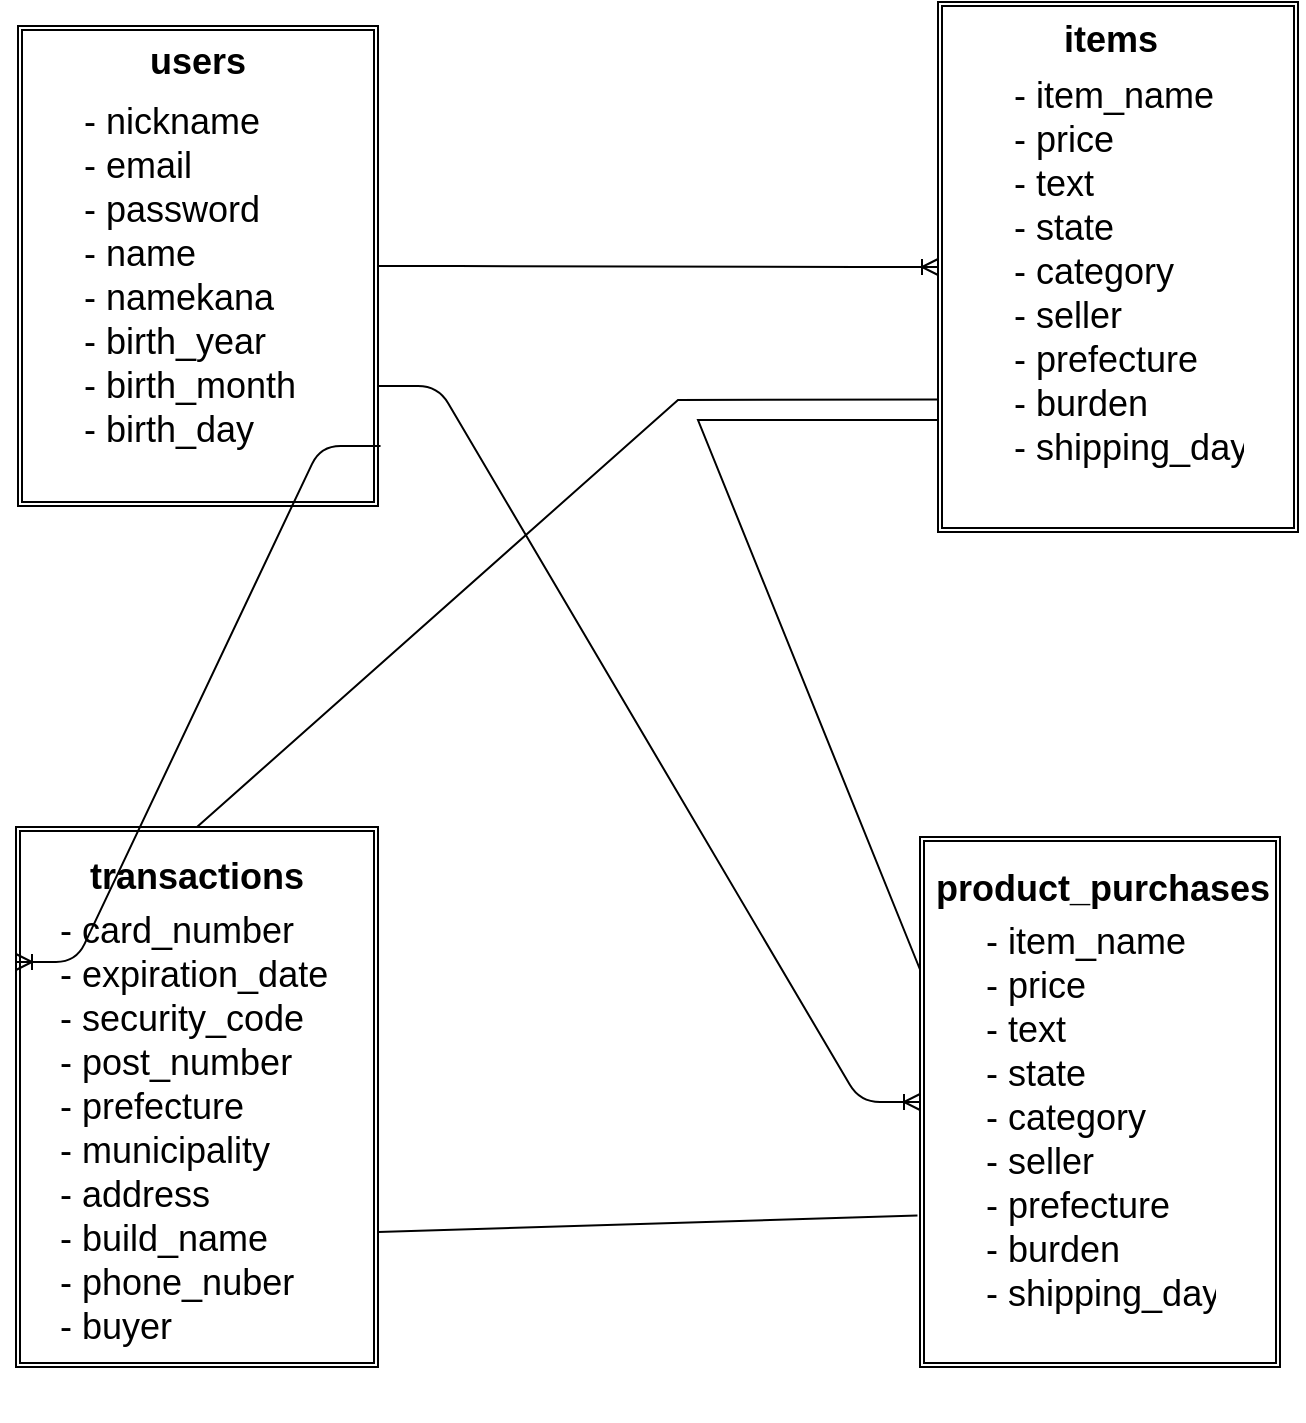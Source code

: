 <mxfile version="13.6.5">
    <diagram id="tNp1ZOOK9qRsVo7kVlMG" name="ページ1">
        <mxGraphModel dx="1107" dy="660" grid="1" gridSize="10" guides="1" tooltips="1" connect="1" arrows="1" fold="1" page="1" pageScale="1" pageWidth="827" pageHeight="1169" math="0" shadow="0">
            <root>
                <mxCell id="0"/>
                <mxCell id="1" parent="0"/>
                <mxCell id="3" value="" style="shape=ext;double=1;rounded=0;whiteSpace=wrap;html=1;" parent="1" vertex="1">
                    <mxGeometry x="100" y="162" width="180" height="240" as="geometry"/>
                </mxCell>
                <mxCell id="4" value="" style="shape=ext;double=1;rounded=0;whiteSpace=wrap;html=1;" parent="1" vertex="1">
                    <mxGeometry x="560" y="150" width="180" height="265" as="geometry"/>
                </mxCell>
                <mxCell id="5" value="" style="shape=ext;double=1;rounded=0;whiteSpace=wrap;html=1;" parent="1" vertex="1">
                    <mxGeometry x="99" y="562.5" width="181" height="270" as="geometry"/>
                </mxCell>
                <mxCell id="10" value="users" style="text;strokeColor=none;fillColor=none;align=left;verticalAlign=top;spacingLeft=4;spacingRight=4;overflow=hidden;rotatable=0;points=[[0,0.5],[1,0.5]];portConstraint=eastwest;fontSize=18;fontStyle=1" parent="1" vertex="1">
                    <mxGeometry x="160" y="162" width="60" height="26" as="geometry"/>
                </mxCell>
                <mxCell id="11" value="- nickname&#10;- email&#10;- password&#10;- name&#10;- namekana &#10;- birth_year&#10;- birth_month&#10;- birth_day" style="text;strokeColor=none;fillColor=none;align=left;verticalAlign=top;spacingLeft=4;spacingRight=4;overflow=hidden;rotatable=0;points=[[0,0.5],[1,0.5]];portConstraint=eastwest;fontSize=18;" parent="1" vertex="1">
                    <mxGeometry x="127" y="192" width="126" height="190" as="geometry"/>
                </mxCell>
                <mxCell id="12" value="- item_name&#10;- price&#10;- text&#10;- state&#10;- category &#10;- seller&#10;- prefecture&#10;- burden&#10;- shipping_day" style="text;strokeColor=none;fillColor=none;align=left;verticalAlign=top;spacingLeft=4;spacingRight=4;overflow=hidden;rotatable=0;points=[[0,0.5],[1,0.5]];portConstraint=eastwest;fontSize=18;" parent="1" vertex="1">
                    <mxGeometry x="592" y="179" width="126" height="206" as="geometry"/>
                </mxCell>
                <mxCell id="13" value="items" style="text;strokeColor=none;fillColor=none;align=left;verticalAlign=top;spacingLeft=4;spacingRight=4;overflow=hidden;rotatable=0;points=[[0,0.5],[1,0.5]];portConstraint=eastwest;fontSize=18;fontStyle=1" parent="1" vertex="1">
                    <mxGeometry x="617" y="151" width="60" height="26" as="geometry"/>
                </mxCell>
                <mxCell id="14" value="transactions" style="text;strokeColor=none;fillColor=none;align=left;verticalAlign=top;spacingLeft=4;spacingRight=4;overflow=hidden;rotatable=0;points=[[0,0.5],[1,0.5]];portConstraint=eastwest;fontSize=18;fontStyle=1" parent="1" vertex="1">
                    <mxGeometry x="130" y="569.5" width="120" height="30" as="geometry"/>
                </mxCell>
                <mxCell id="15" value="- card_number&#10;- expiration_date&#10;- security_code&#10;- post_number&#10;- prefecture&#10;- municipality&#10;- address&#10;- build_name&#10;- phone_nuber&#10;- buyer" style="text;strokeColor=none;fillColor=none;align=left;verticalAlign=top;spacingLeft=4;spacingRight=4;overflow=hidden;rotatable=0;points=[[0,0.5],[1,0.5]];portConstraint=eastwest;fontSize=18;" parent="1" vertex="1">
                    <mxGeometry x="115" y="596.5" width="149" height="260" as="geometry"/>
                </mxCell>
                <mxCell id="18" value="" style="edgeStyle=entityRelationEdgeStyle;fontSize=12;html=1;endArrow=ERoneToMany;entryX=0;entryY=0.5;entryDx=0;entryDy=0;" parent="1" source="3" target="4" edge="1">
                    <mxGeometry width="100" height="100" relative="1" as="geometry">
                        <mxPoint x="360" y="440" as="sourcePoint"/>
                        <mxPoint x="460" y="340" as="targetPoint"/>
                    </mxGeometry>
                </mxCell>
                <mxCell id="20" value="" style="endArrow=none;html=1;rounded=0;fontSize=18;entryX=0;entryY=0.75;entryDx=0;entryDy=0;exitX=0.5;exitY=0;exitDx=0;exitDy=0;" parent="1" source="5" target="4" edge="1">
                    <mxGeometry relative="1" as="geometry">
                        <mxPoint x="330" y="420" as="sourcePoint"/>
                        <mxPoint x="490" y="420" as="targetPoint"/>
                        <Array as="points">
                            <mxPoint x="430" y="349"/>
                        </Array>
                    </mxGeometry>
                </mxCell>
                <mxCell id="21" value="" style="shape=ext;double=1;rounded=0;whiteSpace=wrap;html=1;" vertex="1" parent="1">
                    <mxGeometry x="551" y="567.5" width="180" height="265" as="geometry"/>
                </mxCell>
                <mxCell id="22" value="- item_name&#10;- price&#10;- text&#10;- state&#10;- category &#10;- seller&#10;- prefecture&#10;- burden&#10;- shipping_day" style="text;strokeColor=none;fillColor=none;align=left;verticalAlign=top;spacingLeft=4;spacingRight=4;overflow=hidden;rotatable=0;points=[[0,0.5],[1,0.5]];portConstraint=eastwest;fontSize=18;" vertex="1" parent="1">
                    <mxGeometry x="578" y="602" width="126" height="206" as="geometry"/>
                </mxCell>
                <mxCell id="23" value="product_purchases&#10;" style="text;strokeColor=none;fillColor=none;align=left;verticalAlign=top;spacingLeft=4;spacingRight=4;overflow=hidden;rotatable=0;points=[[0,0.5],[1,0.5]];portConstraint=eastwest;fontSize=18;fontStyle=1" vertex="1" parent="1">
                    <mxGeometry x="553" y="575.5" width="190" height="26" as="geometry"/>
                </mxCell>
                <mxCell id="25" value="" style="edgeStyle=entityRelationEdgeStyle;fontSize=12;html=1;endArrow=ERoneToMany;entryX=0;entryY=0.25;entryDx=0;entryDy=0;exitX=1.007;exitY=0.875;exitDx=0;exitDy=0;exitPerimeter=0;" edge="1" parent="1" source="3" target="5">
                    <mxGeometry width="100" height="100" relative="1" as="geometry">
                        <mxPoint x="290" y="292" as="sourcePoint"/>
                        <mxPoint x="170" y="560" as="targetPoint"/>
                    </mxGeometry>
                </mxCell>
                <mxCell id="26" value="" style="edgeStyle=entityRelationEdgeStyle;fontSize=12;html=1;endArrow=ERoneToMany;entryX=0;entryY=0.5;entryDx=0;entryDy=0;exitX=1;exitY=0.75;exitDx=0;exitDy=0;" edge="1" parent="1" source="3" target="21">
                    <mxGeometry width="100" height="100" relative="1" as="geometry">
                        <mxPoint x="284" y="323" as="sourcePoint"/>
                        <mxPoint x="109" y="640" as="targetPoint"/>
                    </mxGeometry>
                </mxCell>
                <mxCell id="27" value="" style="endArrow=none;html=1;rounded=0;fontSize=18;exitX=0;exitY=0.25;exitDx=0;exitDy=0;" edge="1" parent="1" source="21">
                    <mxGeometry relative="1" as="geometry">
                        <mxPoint x="199.5" y="572.5" as="sourcePoint"/>
                        <mxPoint x="560" y="359" as="targetPoint"/>
                        <Array as="points">
                            <mxPoint x="440" y="359"/>
                        </Array>
                    </mxGeometry>
                </mxCell>
                <mxCell id="28" value="" style="endArrow=none;html=1;rounded=0;fontSize=18;exitX=-0.007;exitY=0.714;exitDx=0;exitDy=0;entryX=1;entryY=0.75;entryDx=0;entryDy=0;exitPerimeter=0;" edge="1" parent="1" source="21" target="5">
                    <mxGeometry relative="1" as="geometry">
                        <mxPoint x="490" y="954.25" as="sourcePoint"/>
                        <mxPoint x="500" y="670" as="targetPoint"/>
                        <Array as="points"/>
                    </mxGeometry>
                </mxCell>
            </root>
        </mxGraphModel>
    </diagram>
</mxfile>